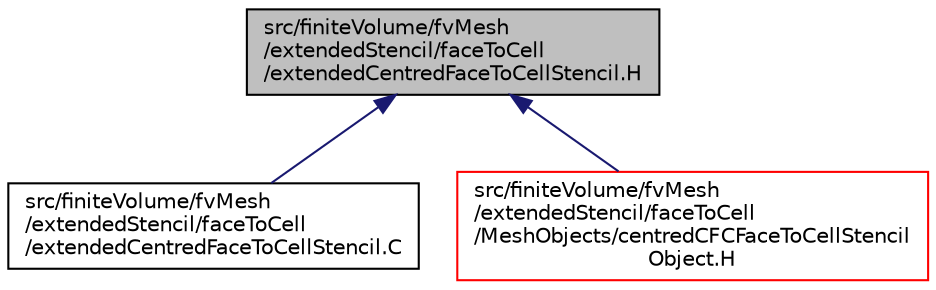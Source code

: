 digraph "src/finiteVolume/fvMesh/extendedStencil/faceToCell/extendedCentredFaceToCellStencil.H"
{
  bgcolor="transparent";
  edge [fontname="Helvetica",fontsize="10",labelfontname="Helvetica",labelfontsize="10"];
  node [fontname="Helvetica",fontsize="10",shape=record];
  Node337 [label="src/finiteVolume/fvMesh\l/extendedStencil/faceToCell\l/extendedCentredFaceToCellStencil.H",height=0.2,width=0.4,color="black", fillcolor="grey75", style="filled", fontcolor="black"];
  Node337 -> Node338 [dir="back",color="midnightblue",fontsize="10",style="solid",fontname="Helvetica"];
  Node338 [label="src/finiteVolume/fvMesh\l/extendedStencil/faceToCell\l/extendedCentredFaceToCellStencil.C",height=0.2,width=0.4,color="black",URL="$a03677.html"];
  Node337 -> Node339 [dir="back",color="midnightblue",fontsize="10",style="solid",fontname="Helvetica"];
  Node339 [label="src/finiteVolume/fvMesh\l/extendedStencil/faceToCell\l/MeshObjects/centredCFCFaceToCellStencil\lObject.H",height=0.2,width=0.4,color="red",URL="$a03707.html"];
}
